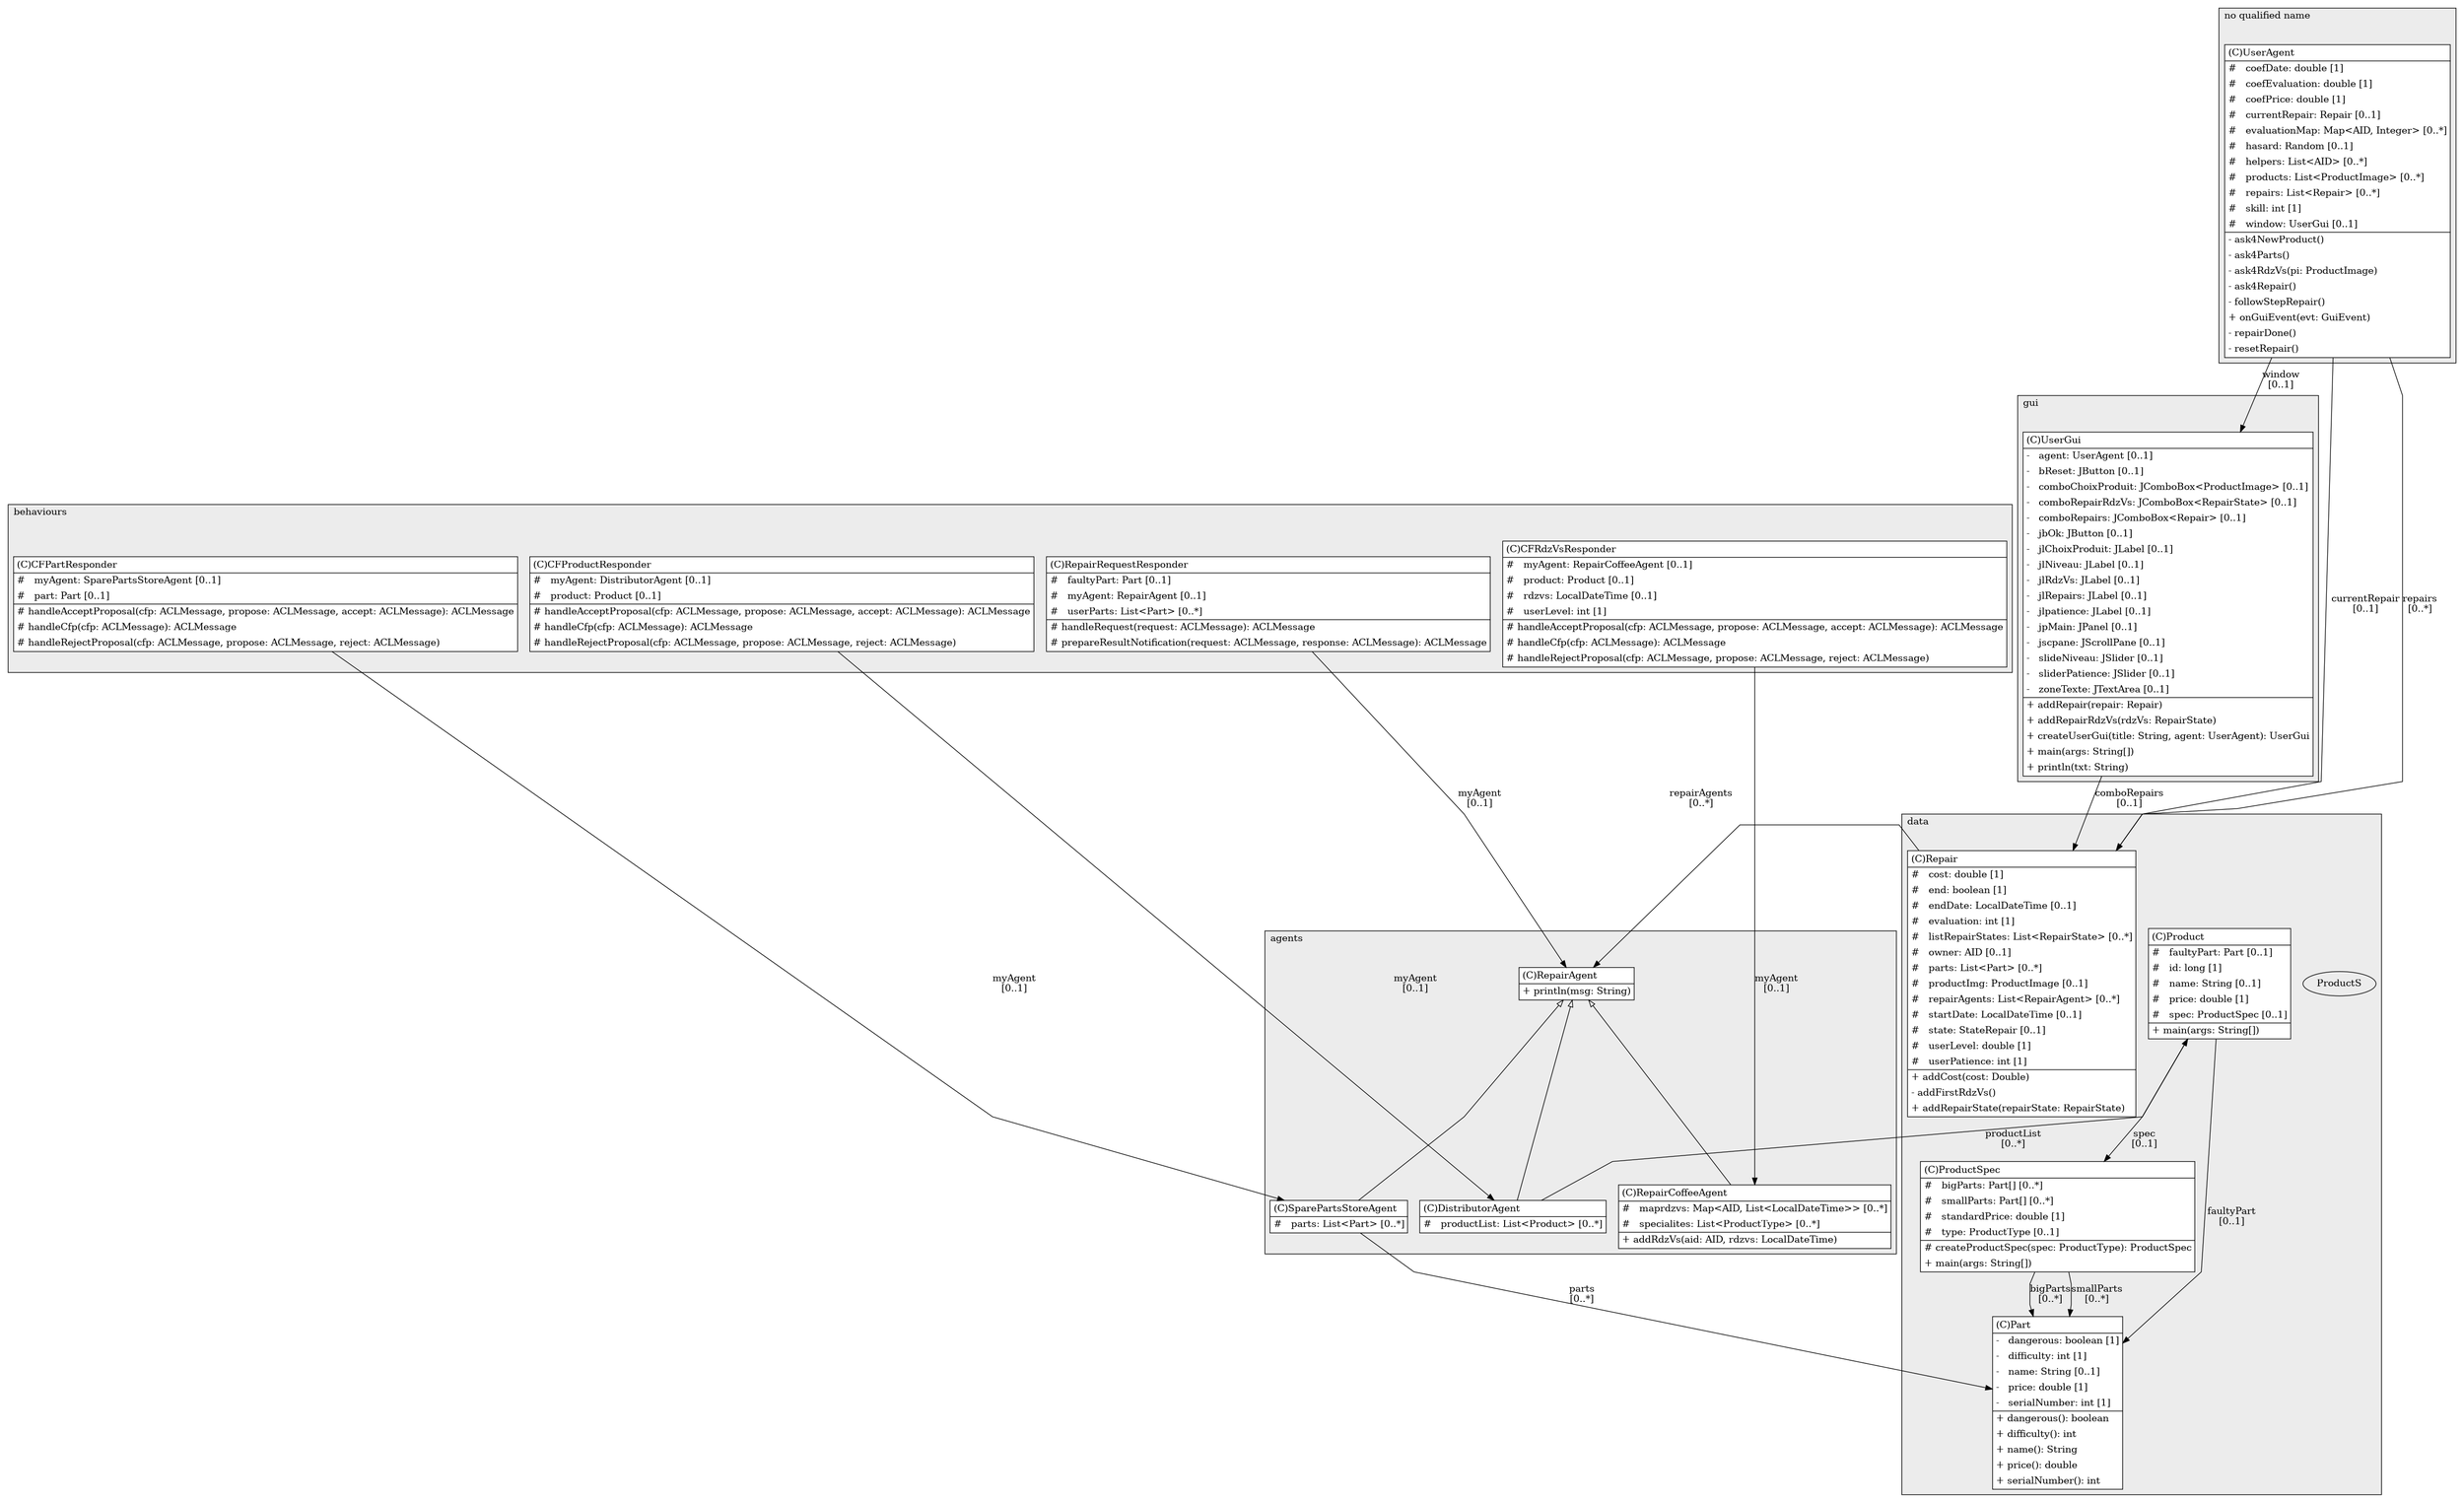 @startuml

/' diagram meta data start
config=StructureConfiguration;
{
  "projectClassification": {
    "searchMode": "OpenProject", // OpenProject, AllProjects
    "includedProjects": "",
    "pathEndKeywords": "*.impl",
    "isClientPath": "",
    "isClientName": "",
    "isTestPath": "",
    "isTestName": "",
    "isMappingPath": "",
    "isMappingName": "",
    "isDataAccessPath": "",
    "isDataAccessName": "",
    "isDataStructurePath": "",
    "isDataStructureName": "",
    "isInterfaceStructuresPath": "",
    "isInterfaceStructuresName": "",
    "isEntryPointPath": "",
    "isEntryPointName": "",
    "treatFinalFieldsAsMandatory": false
  },
  "graphRestriction": {
    "classPackageExcludeFilter": "",
    "classPackageIncludeFilter": "",
    "classNameExcludeFilter": "",
    "classNameIncludeFilter": "",
    "methodNameExcludeFilter": "",
    "methodNameIncludeFilter": "",
    "removeByInheritance": "", // inheritance/annotation based filtering is done in a second step
    "removeByAnnotation": "",
    "removeByClassPackage": "", // cleanup the graph after inheritance/annotation based filtering is done
    "removeByClassName": "",
    "cutMappings": false,
    "cutEnum": true,
    "cutTests": true,
    "cutClient": true,
    "cutDataAccess": false,
    "cutInterfaceStructures": false,
    "cutDataStructures": false,
    "cutGetterAndSetter": true,
    "cutConstructors": true
  },
  "graphTraversal": {
    "forwardDepth": 6,
    "backwardDepth": 6,
    "classPackageExcludeFilter": "",
    "classPackageIncludeFilter": "",
    "classNameExcludeFilter": "",
    "classNameIncludeFilter": "",
    "methodNameExcludeFilter": "",
    "methodNameIncludeFilter": "",
    "hideMappings": false,
    "hideDataStructures": false,
    "hidePrivateMethods": true,
    "hideInterfaceCalls": true, // indirection: implementation -> interface (is hidden) -> implementation
    "onlyShowApplicationEntryPoints": false, // root node is included
    "useMethodCallsForStructureDiagram": "ForwardOnly" // ForwardOnly, BothDirections, No
  },
  "details": {
    "aggregation": "GroupByClass", // ByClass, GroupByClass, None
    "showClassGenericTypes": true,
    "showMethods": true,
    "showMethodParameterNames": true,
    "showMethodParameterTypes": true,
    "showMethodReturnType": true,
    "showPackageLevels": 2,
    "showDetailedClassStructure": true
  },
  "rootClass": "agents.DistributorAgent",
  "extensionCallbackMethod": "" // qualified.class.name#methodName - signature: public static String method(String)
}
diagram meta data end '/



digraph g {
    rankdir="TB"
    splines=polyline
    

'nodes 
subgraph cluster_102715 { 
   	label=gui
	labeljust=l
	fillcolor="#ececec"
	style=filled
   
   UserGui102715[
	label=<<TABLE BORDER="1" CELLBORDER="0" CELLPADDING="4" CELLSPACING="0">
<TR><TD ALIGN="LEFT" >(C)UserGui</TD></TR>
<HR/>
<TR><TD ALIGN="LEFT" >-   agent: UserAgent [0..1]</TD></TR>
<TR><TD ALIGN="LEFT" >-   bReset: JButton [0..1]</TD></TR>
<TR><TD ALIGN="LEFT" >-   comboChoixProduit: JComboBox&lt;ProductImage&gt; [0..1]</TD></TR>
<TR><TD ALIGN="LEFT" >-   comboRepairRdzVs: JComboBox&lt;RepairState&gt; [0..1]</TD></TR>
<TR><TD ALIGN="LEFT" >-   comboRepairs: JComboBox&lt;Repair&gt; [0..1]</TD></TR>
<TR><TD ALIGN="LEFT" >-   jbOk: JButton [0..1]</TD></TR>
<TR><TD ALIGN="LEFT" >-   jlChoixProduit: JLabel [0..1]</TD></TR>
<TR><TD ALIGN="LEFT" >-   jlNiveau: JLabel [0..1]</TD></TR>
<TR><TD ALIGN="LEFT" >-   jlRdzVs: JLabel [0..1]</TD></TR>
<TR><TD ALIGN="LEFT" >-   jlRepairs: JLabel [0..1]</TD></TR>
<TR><TD ALIGN="LEFT" >-   jlpatience: JLabel [0..1]</TD></TR>
<TR><TD ALIGN="LEFT" >-   jpMain: JPanel [0..1]</TD></TR>
<TR><TD ALIGN="LEFT" >-   jscpane: JScrollPane [0..1]</TD></TR>
<TR><TD ALIGN="LEFT" >-   slideNiveau: JSlider [0..1]</TD></TR>
<TR><TD ALIGN="LEFT" >-   sliderPatience: JSlider [0..1]</TD></TR>
<TR><TD ALIGN="LEFT" >-   zoneTexte: JTextArea [0..1]</TD></TR>
<HR/>
<TR><TD ALIGN="LEFT" >+ addRepair(repair: Repair)</TD></TR>
<TR><TD ALIGN="LEFT" >+ addRepairRdzVs(rdzVs: RepairState)</TD></TR>
<TR><TD ALIGN="LEFT" >+ createUserGui(title: String, agent: UserAgent): UserGui</TD></TR>
<TR><TD ALIGN="LEFT" >+ main(args: String[])</TD></TR>
<TR><TD ALIGN="LEFT" >+ println(txt: String)</TD></TR>
</TABLE>>
	style=filled
	margin=0
	shape=plaintext
	fillcolor="#FFFFFF"
];
} 

subgraph cluster_1419698674 { 
   	label=agents
	labeljust=l
	fillcolor="#ececec"
	style=filled
   
   DistributorAgent1419698674[
	label=<<TABLE BORDER="1" CELLBORDER="0" CELLPADDING="4" CELLSPACING="0">
<TR><TD ALIGN="LEFT" >(C)DistributorAgent</TD></TR>
<HR/>
<TR><TD ALIGN="LEFT" >#   productList: List&lt;Product&gt; [0..*]</TD></TR>
</TABLE>>
	style=filled
	margin=0
	shape=plaintext
	fillcolor="#FFFFFF"
];

RepairAgent1419698674[
	label=<<TABLE BORDER="1" CELLBORDER="0" CELLPADDING="4" CELLSPACING="0">
<TR><TD ALIGN="LEFT" >(C)RepairAgent</TD></TR>
<HR/>
<TR><TD ALIGN="LEFT" >+ println(msg: String)</TD></TR>
</TABLE>>
	style=filled
	margin=0
	shape=plaintext
	fillcolor="#FFFFFF"
];

RepairCoffeeAgent1419698674[
	label=<<TABLE BORDER="1" CELLBORDER="0" CELLPADDING="4" CELLSPACING="0">
<TR><TD ALIGN="LEFT" >(C)RepairCoffeeAgent</TD></TR>
<HR/>
<TR><TD ALIGN="LEFT" >#   maprdzvs: Map&lt;AID, List&lt;LocalDateTime&gt;&gt; [0..*]</TD></TR>
<TR><TD ALIGN="LEFT" >#   specialites: List&lt;ProductType&gt; [0..*]</TD></TR>
<HR/>
<TR><TD ALIGN="LEFT" >+ addRdzVs(aid: AID, rdzvs: LocalDateTime)</TD></TR>
</TABLE>>
	style=filled
	margin=0
	shape=plaintext
	fillcolor="#FFFFFF"
];

SparePartsStoreAgent1419698674[
	label=<<TABLE BORDER="1" CELLBORDER="0" CELLPADDING="4" CELLSPACING="0">
<TR><TD ALIGN="LEFT" >(C)SparePartsStoreAgent</TD></TR>
<HR/>
<TR><TD ALIGN="LEFT" >#   parts: List&lt;Part&gt; [0..*]</TD></TR>
</TABLE>>
	style=filled
	margin=0
	shape=plaintext
	fillcolor="#FFFFFF"
];
} 

subgraph cluster_1905501234 { 
   	label="no qualified name"
	labeljust=l
	fillcolor="#ececec"
	style=filled
   
   noqualifiedname1905501234[
	label=<<TABLE BORDER="1" CELLBORDER="0" CELLPADDING="4" CELLSPACING="0">
<TR><TD ALIGN="LEFT" >(C)UserAgent</TD></TR>
<HR/>
<TR><TD ALIGN="LEFT" >#   coefDate: double [1]</TD></TR>
<TR><TD ALIGN="LEFT" >#   coefEvaluation: double [1]</TD></TR>
<TR><TD ALIGN="LEFT" >#   coefPrice: double [1]</TD></TR>
<TR><TD ALIGN="LEFT" >#   currentRepair: Repair [0..1]</TD></TR>
<TR><TD ALIGN="LEFT" >#   evaluationMap: Map&lt;AID, Integer&gt; [0..*]</TD></TR>
<TR><TD ALIGN="LEFT" >#   hasard: Random [0..1]</TD></TR>
<TR><TD ALIGN="LEFT" >#   helpers: List&lt;AID&gt; [0..*]</TD></TR>
<TR><TD ALIGN="LEFT" >#   products: List&lt;ProductImage&gt; [0..*]</TD></TR>
<TR><TD ALIGN="LEFT" >#   repairs: List&lt;Repair&gt; [0..*]</TD></TR>
<TR><TD ALIGN="LEFT" >#   skill: int [1]</TD></TR>
<TR><TD ALIGN="LEFT" >#   window: UserGui [0..1]</TD></TR>
<HR/>
<TR><TD ALIGN="LEFT" >- ask4NewProduct()</TD></TR>
<TR><TD ALIGN="LEFT" >- ask4Parts()</TD></TR>
<TR><TD ALIGN="LEFT" >- ask4RdzVs(pi: ProductImage)</TD></TR>
<TR><TD ALIGN="LEFT" >- ask4Repair()</TD></TR>
<TR><TD ALIGN="LEFT" >- followStepRepair()</TD></TR>
<TR><TD ALIGN="LEFT" >+ onGuiEvent(evt: GuiEvent)</TD></TR>
<TR><TD ALIGN="LEFT" >- repairDone()</TD></TR>
<TR><TD ALIGN="LEFT" >- resetRepair()</TD></TR>
</TABLE>>
	style=filled
	margin=0
	shape=plaintext
	fillcolor="#FFFFFF"
];
} 

subgraph cluster_288063318 { 
   	label=behaviours
	labeljust=l
	fillcolor="#ececec"
	style=filled
   
   CFPartResponder288063318[
	label=<<TABLE BORDER="1" CELLBORDER="0" CELLPADDING="4" CELLSPACING="0">
<TR><TD ALIGN="LEFT" >(C)CFPartResponder</TD></TR>
<HR/>
<TR><TD ALIGN="LEFT" >#   myAgent: SparePartsStoreAgent [0..1]</TD></TR>
<TR><TD ALIGN="LEFT" >#   part: Part [0..1]</TD></TR>
<HR/>
<TR><TD ALIGN="LEFT" ># handleAcceptProposal(cfp: ACLMessage, propose: ACLMessage, accept: ACLMessage): ACLMessage</TD></TR>
<TR><TD ALIGN="LEFT" ># handleCfp(cfp: ACLMessage): ACLMessage</TD></TR>
<TR><TD ALIGN="LEFT" ># handleRejectProposal(cfp: ACLMessage, propose: ACLMessage, reject: ACLMessage)</TD></TR>
</TABLE>>
	style=filled
	margin=0
	shape=plaintext
	fillcolor="#FFFFFF"
];

CFProductResponder288063318[
	label=<<TABLE BORDER="1" CELLBORDER="0" CELLPADDING="4" CELLSPACING="0">
<TR><TD ALIGN="LEFT" >(C)CFProductResponder</TD></TR>
<HR/>
<TR><TD ALIGN="LEFT" >#   myAgent: DistributorAgent [0..1]</TD></TR>
<TR><TD ALIGN="LEFT" >#   product: Product [0..1]</TD></TR>
<HR/>
<TR><TD ALIGN="LEFT" ># handleAcceptProposal(cfp: ACLMessage, propose: ACLMessage, accept: ACLMessage): ACLMessage</TD></TR>
<TR><TD ALIGN="LEFT" ># handleCfp(cfp: ACLMessage): ACLMessage</TD></TR>
<TR><TD ALIGN="LEFT" ># handleRejectProposal(cfp: ACLMessage, propose: ACLMessage, reject: ACLMessage)</TD></TR>
</TABLE>>
	style=filled
	margin=0
	shape=plaintext
	fillcolor="#FFFFFF"
];

CFRdzVsResponder288063318[
	label=<<TABLE BORDER="1" CELLBORDER="0" CELLPADDING="4" CELLSPACING="0">
<TR><TD ALIGN="LEFT" >(C)CFRdzVsResponder</TD></TR>
<HR/>
<TR><TD ALIGN="LEFT" >#   myAgent: RepairCoffeeAgent [0..1]</TD></TR>
<TR><TD ALIGN="LEFT" >#   product: Product [0..1]</TD></TR>
<TR><TD ALIGN="LEFT" >#   rdzvs: LocalDateTime [0..1]</TD></TR>
<TR><TD ALIGN="LEFT" >#   userLevel: int [1]</TD></TR>
<HR/>
<TR><TD ALIGN="LEFT" ># handleAcceptProposal(cfp: ACLMessage, propose: ACLMessage, accept: ACLMessage): ACLMessage</TD></TR>
<TR><TD ALIGN="LEFT" ># handleCfp(cfp: ACLMessage): ACLMessage</TD></TR>
<TR><TD ALIGN="LEFT" ># handleRejectProposal(cfp: ACLMessage, propose: ACLMessage, reject: ACLMessage)</TD></TR>
</TABLE>>
	style=filled
	margin=0
	shape=plaintext
	fillcolor="#FFFFFF"
];

RepairRequestResponder288063318[
	label=<<TABLE BORDER="1" CELLBORDER="0" CELLPADDING="4" CELLSPACING="0">
<TR><TD ALIGN="LEFT" >(C)RepairRequestResponder</TD></TR>
<HR/>
<TR><TD ALIGN="LEFT" >#   faultyPart: Part [0..1]</TD></TR>
<TR><TD ALIGN="LEFT" >#   myAgent: RepairAgent [0..1]</TD></TR>
<TR><TD ALIGN="LEFT" >#   userParts: List&lt;Part&gt; [0..*]</TD></TR>
<HR/>
<TR><TD ALIGN="LEFT" ># handleRequest(request: ACLMessage): ACLMessage</TD></TR>
<TR><TD ALIGN="LEFT" ># prepareResultNotification(request: ACLMessage, response: ACLMessage): ACLMessage</TD></TR>
</TABLE>>
	style=filled
	margin=0
	shape=plaintext
	fillcolor="#FFFFFF"
];
} 

subgraph cluster_3076010 { 
   	label=data
	labeljust=l
	fillcolor="#ececec"
	style=filled
   ProductS
   Part3076010[
	label=<<TABLE BORDER="1" CELLBORDER="0" CELLPADDING="4" CELLSPACING="0">
<TR><TD ALIGN="LEFT" >(C)Part</TD></TR>
<HR/>
<TR><TD ALIGN="LEFT" >-   dangerous: boolean [1]</TD></TR>
<TR><TD ALIGN="LEFT" >-   difficulty: int [1]</TD></TR>
<TR><TD ALIGN="LEFT" >-   name: String [0..1]</TD></TR>
<TR><TD ALIGN="LEFT" >-   price: double [1]</TD></TR>
<TR><TD ALIGN="LEFT" >-   serialNumber: int [1]</TD></TR>
<HR/>
<TR><TD ALIGN="LEFT" >+ dangerous(): boolean</TD></TR>
<TR><TD ALIGN="LEFT" >+ difficulty(): int</TD></TR>
<TR><TD ALIGN="LEFT" >+ name(): String</TD></TR>
<TR><TD ALIGN="LEFT" >+ price(): double</TD></TR>
<TR><TD ALIGN="LEFT" >+ serialNumber(): int</TD></TR>
</TABLE>>
	style=filled
	margin=0
	shape=plaintext
	fillcolor="#FFFFFF"
];

Product3076010[
	label=<<TABLE BORDER="1" CELLBORDER="0" CELLPADDING="4" CELLSPACING="0">
<TR><TD ALIGN="LEFT" >(C)Product</TD></TR>
<HR/>
<TR><TD ALIGN="LEFT" >#   faultyPart: Part [0..1]</TD></TR>
<TR><TD ALIGN="LEFT" >#   id: long [1]</TD></TR>
<TR><TD ALIGN="LEFT" >#   name: String [0..1]</TD></TR>
<TR><TD ALIGN="LEFT" >#   price: double [1]</TD></TR>
<TR><TD ALIGN="LEFT" >#   spec: ProductSpec [0..1]</TD></TR>
<HR/>
<TR><TD ALIGN="LEFT" >+ main(args: String[])</TD></TR>
</TABLE>>
	style=filled
	margin=0
	shape=plaintext
	fillcolor="#FFFFFF"
];

ProductSpec3076010[
	label=<<TABLE BORDER="1" CELLBORDER="0" CELLPADDING="4" CELLSPACING="0">
<TR><TD ALIGN="LEFT" >(C)ProductSpec</TD></TR>
<HR/>
<TR><TD ALIGN="LEFT" >#   bigParts: Part[] [0..*]</TD></TR>
<TR><TD ALIGN="LEFT" >#   smallParts: Part[] [0..*]</TD></TR>
<TR><TD ALIGN="LEFT" >#   standardPrice: double [1]</TD></TR>
<TR><TD ALIGN="LEFT" >#   type: ProductType [0..1]</TD></TR>
<HR/>
<TR><TD ALIGN="LEFT" ># createProductSpec(spec: ProductType): ProductSpec</TD></TR>
<TR><TD ALIGN="LEFT" >+ main(args: String[])</TD></TR>
</TABLE>>
	style=filled
	margin=0
	shape=plaintext
	fillcolor="#FFFFFF"
];

Repair3076010[
	label=<<TABLE BORDER="1" CELLBORDER="0" CELLPADDING="4" CELLSPACING="0">
<TR><TD ALIGN="LEFT" >(C)Repair</TD></TR>
<HR/>
<TR><TD ALIGN="LEFT" >#   cost: double [1]</TD></TR>
<TR><TD ALIGN="LEFT" >#   end: boolean [1]</TD></TR>
<TR><TD ALIGN="LEFT" >#   endDate: LocalDateTime [0..1]</TD></TR>
<TR><TD ALIGN="LEFT" >#   evaluation: int [1]</TD></TR>
<TR><TD ALIGN="LEFT" >#   listRepairStates: List&lt;RepairState&gt; [0..*]</TD></TR>
<TR><TD ALIGN="LEFT" >#   owner: AID [0..1]</TD></TR>
<TR><TD ALIGN="LEFT" >#   parts: List&lt;Part&gt; [0..*]</TD></TR>
<TR><TD ALIGN="LEFT" >#   productImg: ProductImage [0..1]</TD></TR>
<TR><TD ALIGN="LEFT" >#   repairAgents: List&lt;RepairAgent&gt; [0..*]</TD></TR>
<TR><TD ALIGN="LEFT" >#   startDate: LocalDateTime [0..1]</TD></TR>
<TR><TD ALIGN="LEFT" >#   state: StateRepair [0..1]</TD></TR>
<TR><TD ALIGN="LEFT" >#   userLevel: double [1]</TD></TR>
<TR><TD ALIGN="LEFT" >#   userPatience: int [1]</TD></TR>
<HR/>
<TR><TD ALIGN="LEFT" >+ addCost(cost: Double)</TD></TR>
<TR><TD ALIGN="LEFT" >- addFirstRdzVs()</TD></TR>
<TR><TD ALIGN="LEFT" >+ addRepairState(repairState: RepairState)</TD></TR>
</TABLE>>
	style=filled
	margin=0
	shape=plaintext
	fillcolor="#FFFFFF"
];
} 

'edges    
CFPartResponder288063318 -> SparePartsStoreAgent1419698674[label="myAgent
[0..1]"];
CFProductResponder288063318 -> DistributorAgent1419698674[label="myAgent
[0..1]"];
CFRdzVsResponder288063318 -> RepairCoffeeAgent1419698674[label="myAgent
[0..1]"];
DistributorAgent1419698674 -> Product3076010[label="productList
[0..*]"];
Product3076010 -> Part3076010[label="faultyPart
[0..1]"];
Product3076010 -> ProductSpec3076010[label="spec
[0..1]"];
ProductSpec3076010 -> Part3076010[label="bigParts
[0..*]"];
ProductSpec3076010 -> Part3076010[label="smallParts
[0..*]"];
Repair3076010 -> RepairAgent1419698674[label="repairAgents
[0..*]"];
RepairAgent1419698674 -> DistributorAgent1419698674[arrowhead=none, arrowtail=empty, dir=both];
RepairAgent1419698674 -> RepairCoffeeAgent1419698674[arrowhead=none, arrowtail=empty, dir=both];
RepairAgent1419698674 -> SparePartsStoreAgent1419698674[arrowhead=none, arrowtail=empty, dir=both];
RepairRequestResponder288063318 -> RepairAgent1419698674[label="myAgent
[0..1]"];
SparePartsStoreAgent1419698674 -> Part3076010[label="parts
[0..*]"];
UserGui102715 -> Repair3076010[label="comboRepairs
[0..1]"];
noqualifiedname1905501234 -> Repair3076010[label="currentRepair
[0..1]"];
noqualifiedname1905501234 -> Repair3076010[label="repairs
[0..*]"];
noqualifiedname1905501234 -> UserGui102715[label="window
[0..1]"];
    
}
@enduml